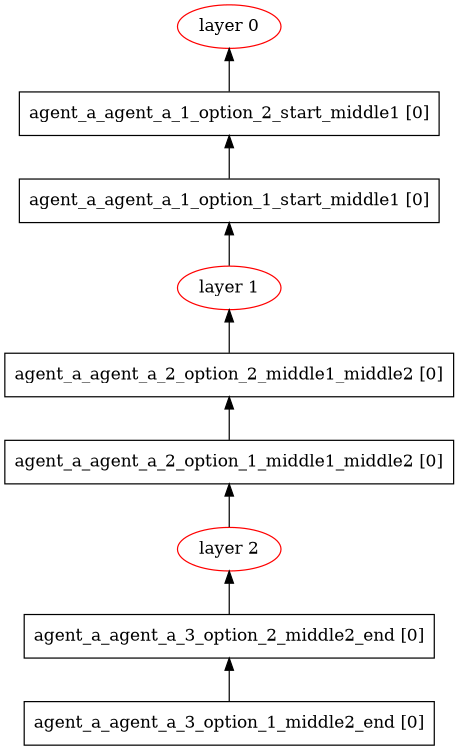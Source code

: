 digraph communication_graph {
	rankdir=BT;
	size="8,5;"
	layer_0 [ color="#ff0000" label="layer 0"];
	agent_a_agent_a_1_option_2_start_middle1 [ shape = rect label="agent_a_agent_a_1_option_2_start_middle1 [0]" ];
	agent_a_agent_a_1_option_2_start_middle1 -> layer_0;
	agent_a_agent_a_1_option_1_start_middle1 [ shape = rect label="agent_a_agent_a_1_option_1_start_middle1 [0]" ];
	agent_a_agent_a_1_option_1_start_middle1 -> agent_a_agent_a_1_option_2_start_middle1;
	layer_1 [ color="#ff0000" label="layer 1"];
	layer_1 ->agent_a_agent_a_1_option_1_start_middle1;
	agent_a_agent_a_2_option_2_middle1_middle2 [ shape = rect label="agent_a_agent_a_2_option_2_middle1_middle2 [0]" ];
	agent_a_agent_a_2_option_2_middle1_middle2 -> layer_1;
	agent_a_agent_a_2_option_1_middle1_middle2 [ shape = rect label="agent_a_agent_a_2_option_1_middle1_middle2 [0]" ];
	agent_a_agent_a_2_option_1_middle1_middle2 -> agent_a_agent_a_2_option_2_middle1_middle2;
	layer_2 [ color="#ff0000" label="layer 2"];
	layer_2 ->agent_a_agent_a_2_option_1_middle1_middle2;
	agent_a_agent_a_3_option_2_middle2_end [ shape = rect label="agent_a_agent_a_3_option_2_middle2_end [0]" ];
	agent_a_agent_a_3_option_2_middle2_end -> layer_2;
	agent_a_agent_a_3_option_1_middle2_end [ shape = rect label="agent_a_agent_a_3_option_1_middle2_end [0]" ];
	agent_a_agent_a_3_option_1_middle2_end -> agent_a_agent_a_3_option_2_middle2_end;
}